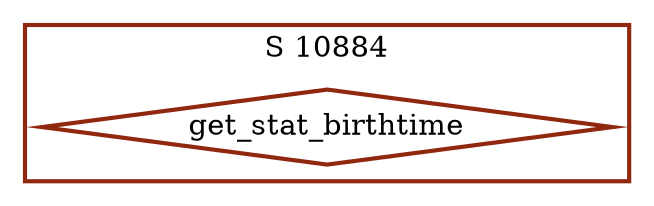digraph G {
  ratio=0.500000;
  "UV get_stat_birthtime (10884)" [shape=diamond, label="get_stat_birthtime",
                                   color="#902810", style=bold];
  
  subgraph cluster_10884 { label="S 10884";
    color="#902810";
    style=bold;
    "UV get_stat_birthtime (10884)"; };
  
  
  }